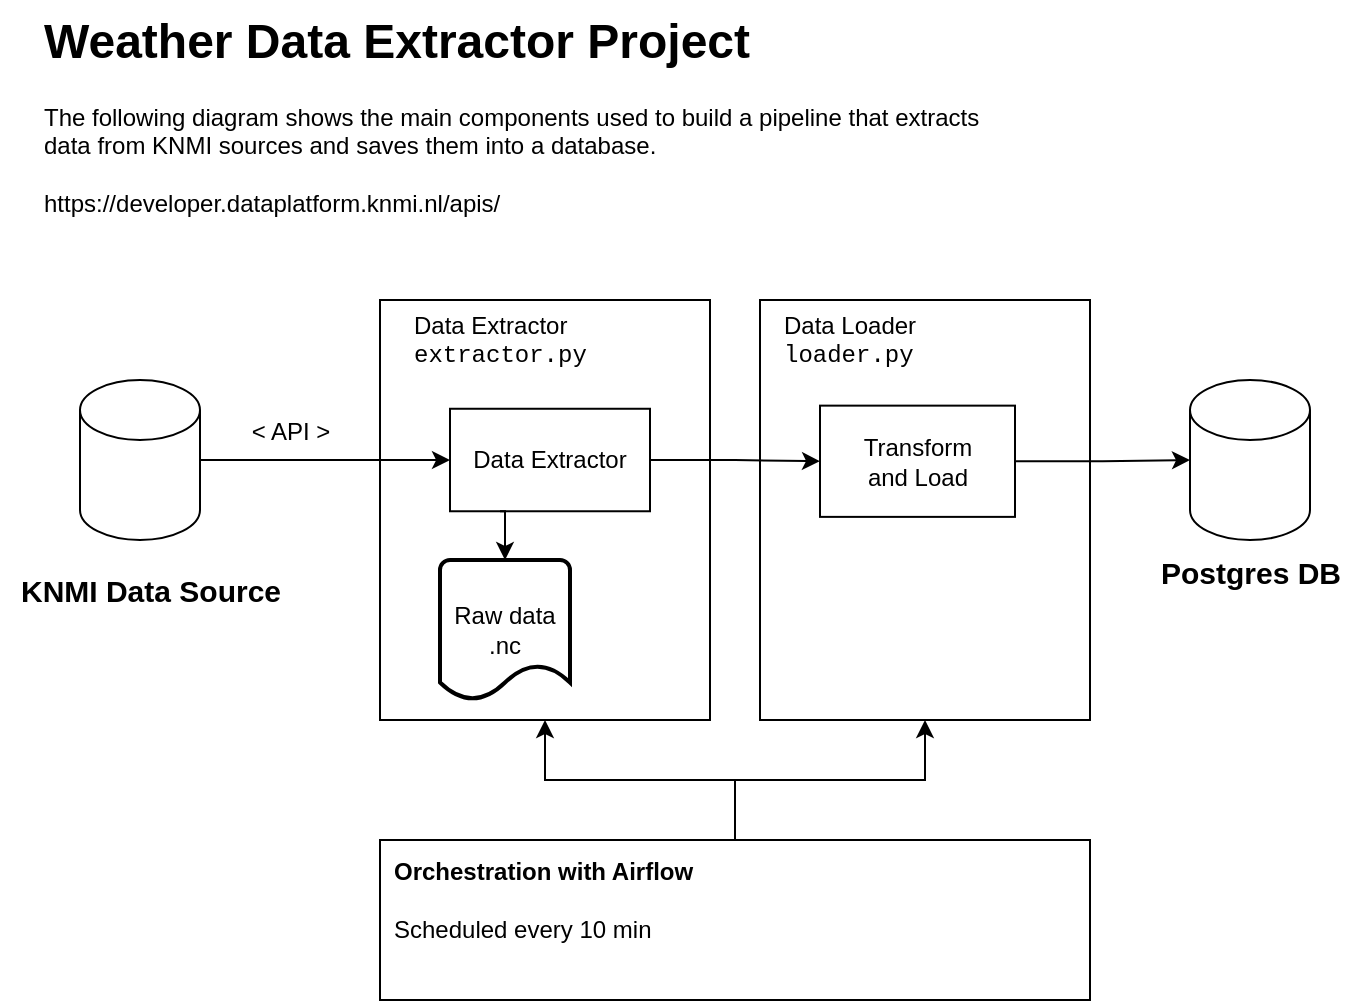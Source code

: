 <mxfile version="24.7.16" pages="2">
  <diagram id="9Ol5aUBI6fZ-lyk_kM6U" name="Page-2">
    <mxGraphModel dx="1055" dy="736" grid="1" gridSize="10" guides="1" tooltips="1" connect="1" arrows="1" fold="1" page="1" pageScale="1" pageWidth="1169" pageHeight="827" math="0" shadow="0">
      <root>
        <mxCell id="0" />
        <mxCell id="1" parent="0" />
        <mxCell id="7WOWIIeIcwD_WGRZbpR3-1" value="" style="rounded=0;whiteSpace=wrap;html=1;fillColor=none;" vertex="1" parent="1">
          <mxGeometry x="400" y="160" width="165" height="210" as="geometry" />
        </mxCell>
        <mxCell id="OSHusnXTL472bYSLmm0P-1" value="" style="shape=cylinder3;whiteSpace=wrap;html=1;boundedLbl=1;backgroundOutline=1;size=15;" parent="1" vertex="1">
          <mxGeometry x="60" y="200" width="60" height="80" as="geometry" />
        </mxCell>
        <mxCell id="OSHusnXTL472bYSLmm0P-2" value="&lt;font style=&quot;font-size: 15px;&quot;&gt;&lt;b&gt;KNMI Data Source&lt;/b&gt;&lt;/font&gt;" style="text;html=1;align=center;verticalAlign=middle;resizable=0;points=[];autosize=1;strokeColor=none;fillColor=none;" parent="1" vertex="1">
          <mxGeometry x="20" y="290" width="150" height="30" as="geometry" />
        </mxCell>
        <mxCell id="OSHusnXTL472bYSLmm0P-8" value="" style="edgeStyle=orthogonalEdgeStyle;rounded=0;orthogonalLoop=1;jettySize=auto;html=1;exitX=1;exitY=0.5;exitDx=0;exitDy=0;exitPerimeter=0;" parent="1" source="OSHusnXTL472bYSLmm0P-1" target="OSHusnXTL472bYSLmm0P-7" edge="1">
          <mxGeometry relative="1" as="geometry">
            <mxPoint x="165" y="240" as="sourcePoint" />
          </mxGeometry>
        </mxCell>
        <mxCell id="OSHusnXTL472bYSLmm0P-18" value="" style="edgeStyle=orthogonalEdgeStyle;rounded=0;orthogonalLoop=1;jettySize=auto;html=1;" parent="1" source="OSHusnXTL472bYSLmm0P-7" target="OSHusnXTL472bYSLmm0P-17" edge="1">
          <mxGeometry relative="1" as="geometry" />
        </mxCell>
        <mxCell id="OSHusnXTL472bYSLmm0P-25" value="" style="rounded=0;whiteSpace=wrap;html=1;fillColor=none;" parent="1" vertex="1">
          <mxGeometry x="210" y="160" width="165" height="210" as="geometry" />
        </mxCell>
        <mxCell id="OSHusnXTL472bYSLmm0P-7" value="Data Extractor" style="whiteSpace=wrap;html=1;" parent="1" vertex="1">
          <mxGeometry x="245" y="214.38" width="100" height="51.25" as="geometry" />
        </mxCell>
        <mxCell id="OSHusnXTL472bYSLmm0P-19" style="edgeStyle=orthogonalEdgeStyle;rounded=0;orthogonalLoop=1;jettySize=auto;html=1;entryX=0;entryY=0.5;entryDx=0;entryDy=0;entryPerimeter=0;" parent="1" source="OSHusnXTL472bYSLmm0P-17" target="7WOWIIeIcwD_WGRZbpR3-4" edge="1">
          <mxGeometry relative="1" as="geometry">
            <mxPoint x="585" y="240.63" as="targetPoint" />
          </mxGeometry>
        </mxCell>
        <mxCell id="OSHusnXTL472bYSLmm0P-17" value="Transform &lt;br&gt;and Load" style="whiteSpace=wrap;html=1;" parent="1" vertex="1">
          <mxGeometry x="430" y="212.82" width="97.5" height="55.62" as="geometry" />
        </mxCell>
        <mxCell id="OSHusnXTL472bYSLmm0P-26" value="&lt;div&gt;Raw data&lt;/div&gt;.nc" style="strokeWidth=2;html=1;shape=mxgraph.flowchart.document2;whiteSpace=wrap;size=0.25;" parent="1" vertex="1">
          <mxGeometry x="240" y="290" width="65" height="70" as="geometry" />
        </mxCell>
        <mxCell id="OSHusnXTL472bYSLmm0P-27" style="edgeStyle=orthogonalEdgeStyle;rounded=0;orthogonalLoop=1;jettySize=auto;html=1;entryX=0.5;entryY=0;entryDx=0;entryDy=0;entryPerimeter=0;exitX=0.25;exitY=1;exitDx=0;exitDy=0;" parent="1" source="OSHusnXTL472bYSLmm0P-7" target="OSHusnXTL472bYSLmm0P-26" edge="1">
          <mxGeometry relative="1" as="geometry" />
        </mxCell>
        <mxCell id="OSHusnXTL472bYSLmm0P-28" value="&amp;lt; API &amp;gt;" style="text;html=1;align=center;verticalAlign=middle;resizable=0;points=[];autosize=1;strokeColor=none;fillColor=none;" parent="1" vertex="1">
          <mxGeometry x="135" y="210.63" width="60" height="30" as="geometry" />
        </mxCell>
        <mxCell id="OSHusnXTL472bYSLmm0P-30" value="Data Extractor&lt;br&gt;&lt;font face=&quot;Courier New&quot;&gt;extractor.py&lt;/font&gt;" style="text;html=1;align=left;verticalAlign=middle;resizable=0;points=[];autosize=1;strokeColor=none;fillColor=none;" parent="1" vertex="1">
          <mxGeometry x="225" y="160" width="110" height="40" as="geometry" />
        </mxCell>
        <mxCell id="OSHusnXTL472bYSLmm0P-37" value="" style="shape=image;verticalLabelPosition=bottom;labelBackgroundColor=default;verticalAlign=top;aspect=fixed;imageAspect=0;image=https://dash.plotly.com/assets/images/language_icons/python_50px.svg;" parent="1" vertex="1">
          <mxGeometry x="505" y="310.62" width="49.38" height="49.38" as="geometry" />
        </mxCell>
        <mxCell id="f3qinroSH5ih9pkfO1Uu-2" value="&lt;h1 style=&quot;margin-top: 0px;&quot;&gt;Weather Data Extractor Project&lt;/h1&gt;&lt;div&gt;The following diagram shows the main components used to build a pipeline that extracts data from KNMI sources and saves them into a database.&lt;/div&gt;&lt;div&gt;&lt;br&gt;&lt;/div&gt;&lt;div&gt;https://developer.dataplatform.knmi.nl/apis/&lt;br&gt;&lt;br&gt;&lt;/div&gt;" style="text;html=1;whiteSpace=wrap;overflow=hidden;rounded=0;" parent="1" vertex="1">
          <mxGeometry x="40" y="10" width="470" height="130" as="geometry" />
        </mxCell>
        <mxCell id="7WOWIIeIcwD_WGRZbpR3-2" value="Data Loader&lt;br&gt;&lt;font face=&quot;Courier New&quot;&gt;loader.py&lt;/font&gt;" style="text;html=1;align=left;verticalAlign=middle;resizable=0;points=[];autosize=1;strokeColor=none;fillColor=none;" vertex="1" parent="1">
          <mxGeometry x="410" y="160" width="90" height="40" as="geometry" />
        </mxCell>
        <mxCell id="7WOWIIeIcwD_WGRZbpR3-3" value="" style="shape=image;verticalLabelPosition=bottom;labelBackgroundColor=default;verticalAlign=top;aspect=fixed;imageAspect=0;image=https://dash.plotly.com/assets/images/language_icons/python_50px.svg;" vertex="1" parent="1">
          <mxGeometry x="320" y="310.62" width="49.38" height="49.38" as="geometry" />
        </mxCell>
        <mxCell id="7WOWIIeIcwD_WGRZbpR3-4" value="" style="shape=cylinder3;whiteSpace=wrap;html=1;boundedLbl=1;backgroundOutline=1;size=15;" vertex="1" parent="1">
          <mxGeometry x="615" y="200" width="60" height="80" as="geometry" />
        </mxCell>
        <mxCell id="7WOWIIeIcwD_WGRZbpR3-5" value="&lt;font style=&quot;font-size: 15px;&quot;&gt;&lt;b&gt;Postgres DB&lt;/b&gt;&lt;/font&gt;" style="text;html=1;align=center;verticalAlign=middle;resizable=0;points=[];autosize=1;strokeColor=none;fillColor=none;" vertex="1" parent="1">
          <mxGeometry x="590" y="281" width="110" height="30" as="geometry" />
        </mxCell>
        <mxCell id="7WOWIIeIcwD_WGRZbpR3-6" value="" style="shape=image;verticalLabelPosition=bottom;labelBackgroundColor=default;verticalAlign=top;aspect=fixed;imageAspect=0;image=https://upload.wikimedia.org/wikipedia/commons/2/29/Postgresql_elephant.svg;" vertex="1" parent="1">
          <mxGeometry x="659.62" y="239.36" width="40.38" height="41.64" as="geometry" />
        </mxCell>
        <mxCell id="7WOWIIeIcwD_WGRZbpR3-12" style="edgeStyle=orthogonalEdgeStyle;rounded=0;orthogonalLoop=1;jettySize=auto;html=1;entryX=0.5;entryY=1;entryDx=0;entryDy=0;" edge="1" parent="1" source="7WOWIIeIcwD_WGRZbpR3-8" target="OSHusnXTL472bYSLmm0P-25">
          <mxGeometry relative="1" as="geometry" />
        </mxCell>
        <mxCell id="7WOWIIeIcwD_WGRZbpR3-13" style="edgeStyle=orthogonalEdgeStyle;rounded=0;orthogonalLoop=1;jettySize=auto;html=1;entryX=0.5;entryY=1;entryDx=0;entryDy=0;" edge="1" parent="1" source="7WOWIIeIcwD_WGRZbpR3-8" target="7WOWIIeIcwD_WGRZbpR3-1">
          <mxGeometry relative="1" as="geometry" />
        </mxCell>
        <mxCell id="7WOWIIeIcwD_WGRZbpR3-8" value="" style="rounded=0;whiteSpace=wrap;html=1;fillColor=none;" vertex="1" parent="1">
          <mxGeometry x="210" y="430" width="355" height="80" as="geometry" />
        </mxCell>
        <mxCell id="7WOWIIeIcwD_WGRZbpR3-9" value="&lt;b&gt;Orchestration with Airflow&lt;/b&gt;&lt;div&gt;&lt;br&gt;&lt;/div&gt;&lt;div&gt;Scheduled every 10 min&lt;/div&gt;" style="text;html=1;align=left;verticalAlign=middle;resizable=0;points=[];autosize=1;strokeColor=none;fillColor=none;" vertex="1" parent="1">
          <mxGeometry x="215" y="430" width="170" height="60" as="geometry" />
        </mxCell>
        <mxCell id="7WOWIIeIcwD_WGRZbpR3-11" value="" style="shape=image;verticalLabelPosition=bottom;labelBackgroundColor=default;verticalAlign=top;aspect=fixed;imageAspect=0;image=https://airflow.apache.org/docs/apache-airflow/1.10.6/_images/pin_large.png;" vertex="1" parent="1">
          <mxGeometry x="509.69" y="460" width="40" height="40" as="geometry" />
        </mxCell>
      </root>
    </mxGraphModel>
  </diagram>
  <diagram name="Schema" id="e56a1550-8fbb-45ad-956c-1786394a9013">
    <mxGraphModel dx="1194" dy="540" grid="1" gridSize="10" guides="1" tooltips="1" connect="1" arrows="1" fold="1" page="1" pageScale="1" pageWidth="1100" pageHeight="850" background="none" math="0" shadow="0">
      <root>
        <mxCell id="0" />
        <mxCell id="1" parent="0" />
        <mxCell id="OdP9M_-ECtspS7WG8TOW-9" value="" style="edgeStyle=orthogonalEdgeStyle;rounded=0;orthogonalLoop=1;jettySize=auto;html=1;exitX=1.006;exitY=0.645;exitDx=0;exitDy=0;exitPerimeter=0;" parent="1" source="OdP9M_-ECtspS7WG8TOW-2" target="OdP9M_-ECtspS7WG8TOW-7" edge="1">
          <mxGeometry relative="1" as="geometry" />
        </mxCell>
        <mxCell id="OdP9M_-ECtspS7WG8TOW-17" value="" style="edgeStyle=orthogonalEdgeStyle;rounded=0;orthogonalLoop=1;jettySize=auto;html=1;exitX=1;exitY=0.5;exitDx=0;exitDy=0;" parent="1" source="OdP9M_-ECtspS7WG8TOW-2" target="OdP9M_-ECtspS7WG8TOW-15" edge="1">
          <mxGeometry relative="1" as="geometry" />
        </mxCell>
        <mxCell id="OdP9M_-ECtspS7WG8TOW-1" value="(Collection)&lt;br&gt;Character" style="swimlane;childLayout=stackLayout;horizontal=1;startSize=50;horizontalStack=0;rounded=1;fontSize=14;fontStyle=0;strokeWidth=2;resizeParent=0;resizeLast=1;shadow=0;dashed=0;align=center;arcSize=4;whiteSpace=wrap;html=1;" parent="1" vertex="1">
          <mxGeometry x="310" y="110" width="160" height="160" as="geometry" />
        </mxCell>
        <mxCell id="OdP9M_-ECtspS7WG8TOW-2" value="+id&lt;br&gt;+name&lt;br&gt;+description&lt;div&gt;+thumbnail {} : Thumbnail&lt;/div&gt;&lt;div&gt;+comics {} : ComicList&lt;br&gt;&lt;div&gt;&lt;br&gt;&lt;/div&gt;&lt;/div&gt;" style="align=left;strokeColor=none;fillColor=none;spacingLeft=4;fontSize=12;verticalAlign=top;resizable=0;rotatable=0;part=1;html=1;" parent="OdP9M_-ECtspS7WG8TOW-1" vertex="1">
          <mxGeometry y="50" width="160" height="110" as="geometry" />
        </mxCell>
        <mxCell id="OdP9M_-ECtspS7WG8TOW-12" value="" style="edgeStyle=orthogonalEdgeStyle;rounded=0;orthogonalLoop=1;jettySize=auto;html=1;" parent="1" source="OdP9M_-ECtspS7WG8TOW-7" target="OdP9M_-ECtspS7WG8TOW-10" edge="1">
          <mxGeometry relative="1" as="geometry" />
        </mxCell>
        <mxCell id="OdP9M_-ECtspS7WG8TOW-7" value="(Collection)&lt;br&gt;ComicList" style="swimlane;childLayout=stackLayout;horizontal=1;startSize=50;horizontalStack=0;rounded=1;fontSize=14;fontStyle=0;strokeWidth=2;resizeParent=0;resizeLast=1;shadow=0;dashed=0;align=center;arcSize=4;whiteSpace=wrap;html=1;" parent="1" vertex="1">
          <mxGeometry x="540" y="265" width="160" height="160" as="geometry" />
        </mxCell>
        <mxCell id="OdP9M_-ECtspS7WG8TOW-8" value="+available : int&lt;br&gt;+collectionURI : str&lt;br&gt;+items [] : ComicSummary&lt;div&gt;+returned : int&lt;/div&gt;&lt;div&gt;&lt;div&gt;&lt;br&gt;&lt;/div&gt;&lt;/div&gt;" style="align=left;strokeColor=none;fillColor=none;spacingLeft=4;fontSize=12;verticalAlign=top;resizable=0;rotatable=0;part=1;html=1;" parent="OdP9M_-ECtspS7WG8TOW-7" vertex="1">
          <mxGeometry y="50" width="160" height="110" as="geometry" />
        </mxCell>
        <mxCell id="OdP9M_-ECtspS7WG8TOW-10" value="(Document) ComicSummary" style="swimlane;childLayout=stackLayout;horizontal=1;startSize=50;horizontalStack=0;rounded=1;fontSize=14;fontStyle=0;strokeWidth=2;resizeParent=0;resizeLast=1;shadow=0;dashed=0;align=center;arcSize=4;whiteSpace=wrap;html=1;" parent="1" vertex="1">
          <mxGeometry x="780" y="292.5" width="160" height="105" as="geometry" />
        </mxCell>
        <mxCell id="OdP9M_-ECtspS7WG8TOW-11" value="+resourceURI&lt;br&gt;+name" style="align=left;strokeColor=none;fillColor=none;spacingLeft=4;fontSize=12;verticalAlign=top;resizable=0;rotatable=0;part=1;html=1;" parent="OdP9M_-ECtspS7WG8TOW-10" vertex="1">
          <mxGeometry y="50" width="160" height="55" as="geometry" />
        </mxCell>
        <mxCell id="OdP9M_-ECtspS7WG8TOW-15" value="(Document)&lt;br&gt;Thumbnail" style="swimlane;childLayout=stackLayout;horizontal=1;startSize=50;horizontalStack=0;rounded=1;fontSize=14;fontStyle=0;strokeWidth=2;resizeParent=0;resizeLast=1;shadow=0;dashed=0;align=center;arcSize=4;whiteSpace=wrap;html=1;" parent="1" vertex="1">
          <mxGeometry x="570" y="60" width="160" height="100" as="geometry" />
        </mxCell>
        <mxCell id="OdP9M_-ECtspS7WG8TOW-16" value="+path&lt;br&gt;+extension&lt;div&gt;&lt;div&gt;&lt;br&gt;&lt;/div&gt;&lt;/div&gt;" style="align=left;strokeColor=none;fillColor=none;spacingLeft=4;fontSize=12;verticalAlign=top;resizable=0;rotatable=0;part=1;html=1;" parent="OdP9M_-ECtspS7WG8TOW-15" vertex="1">
          <mxGeometry y="50" width="160" height="50" as="geometry" />
        </mxCell>
      </root>
    </mxGraphModel>
  </diagram>
</mxfile>
